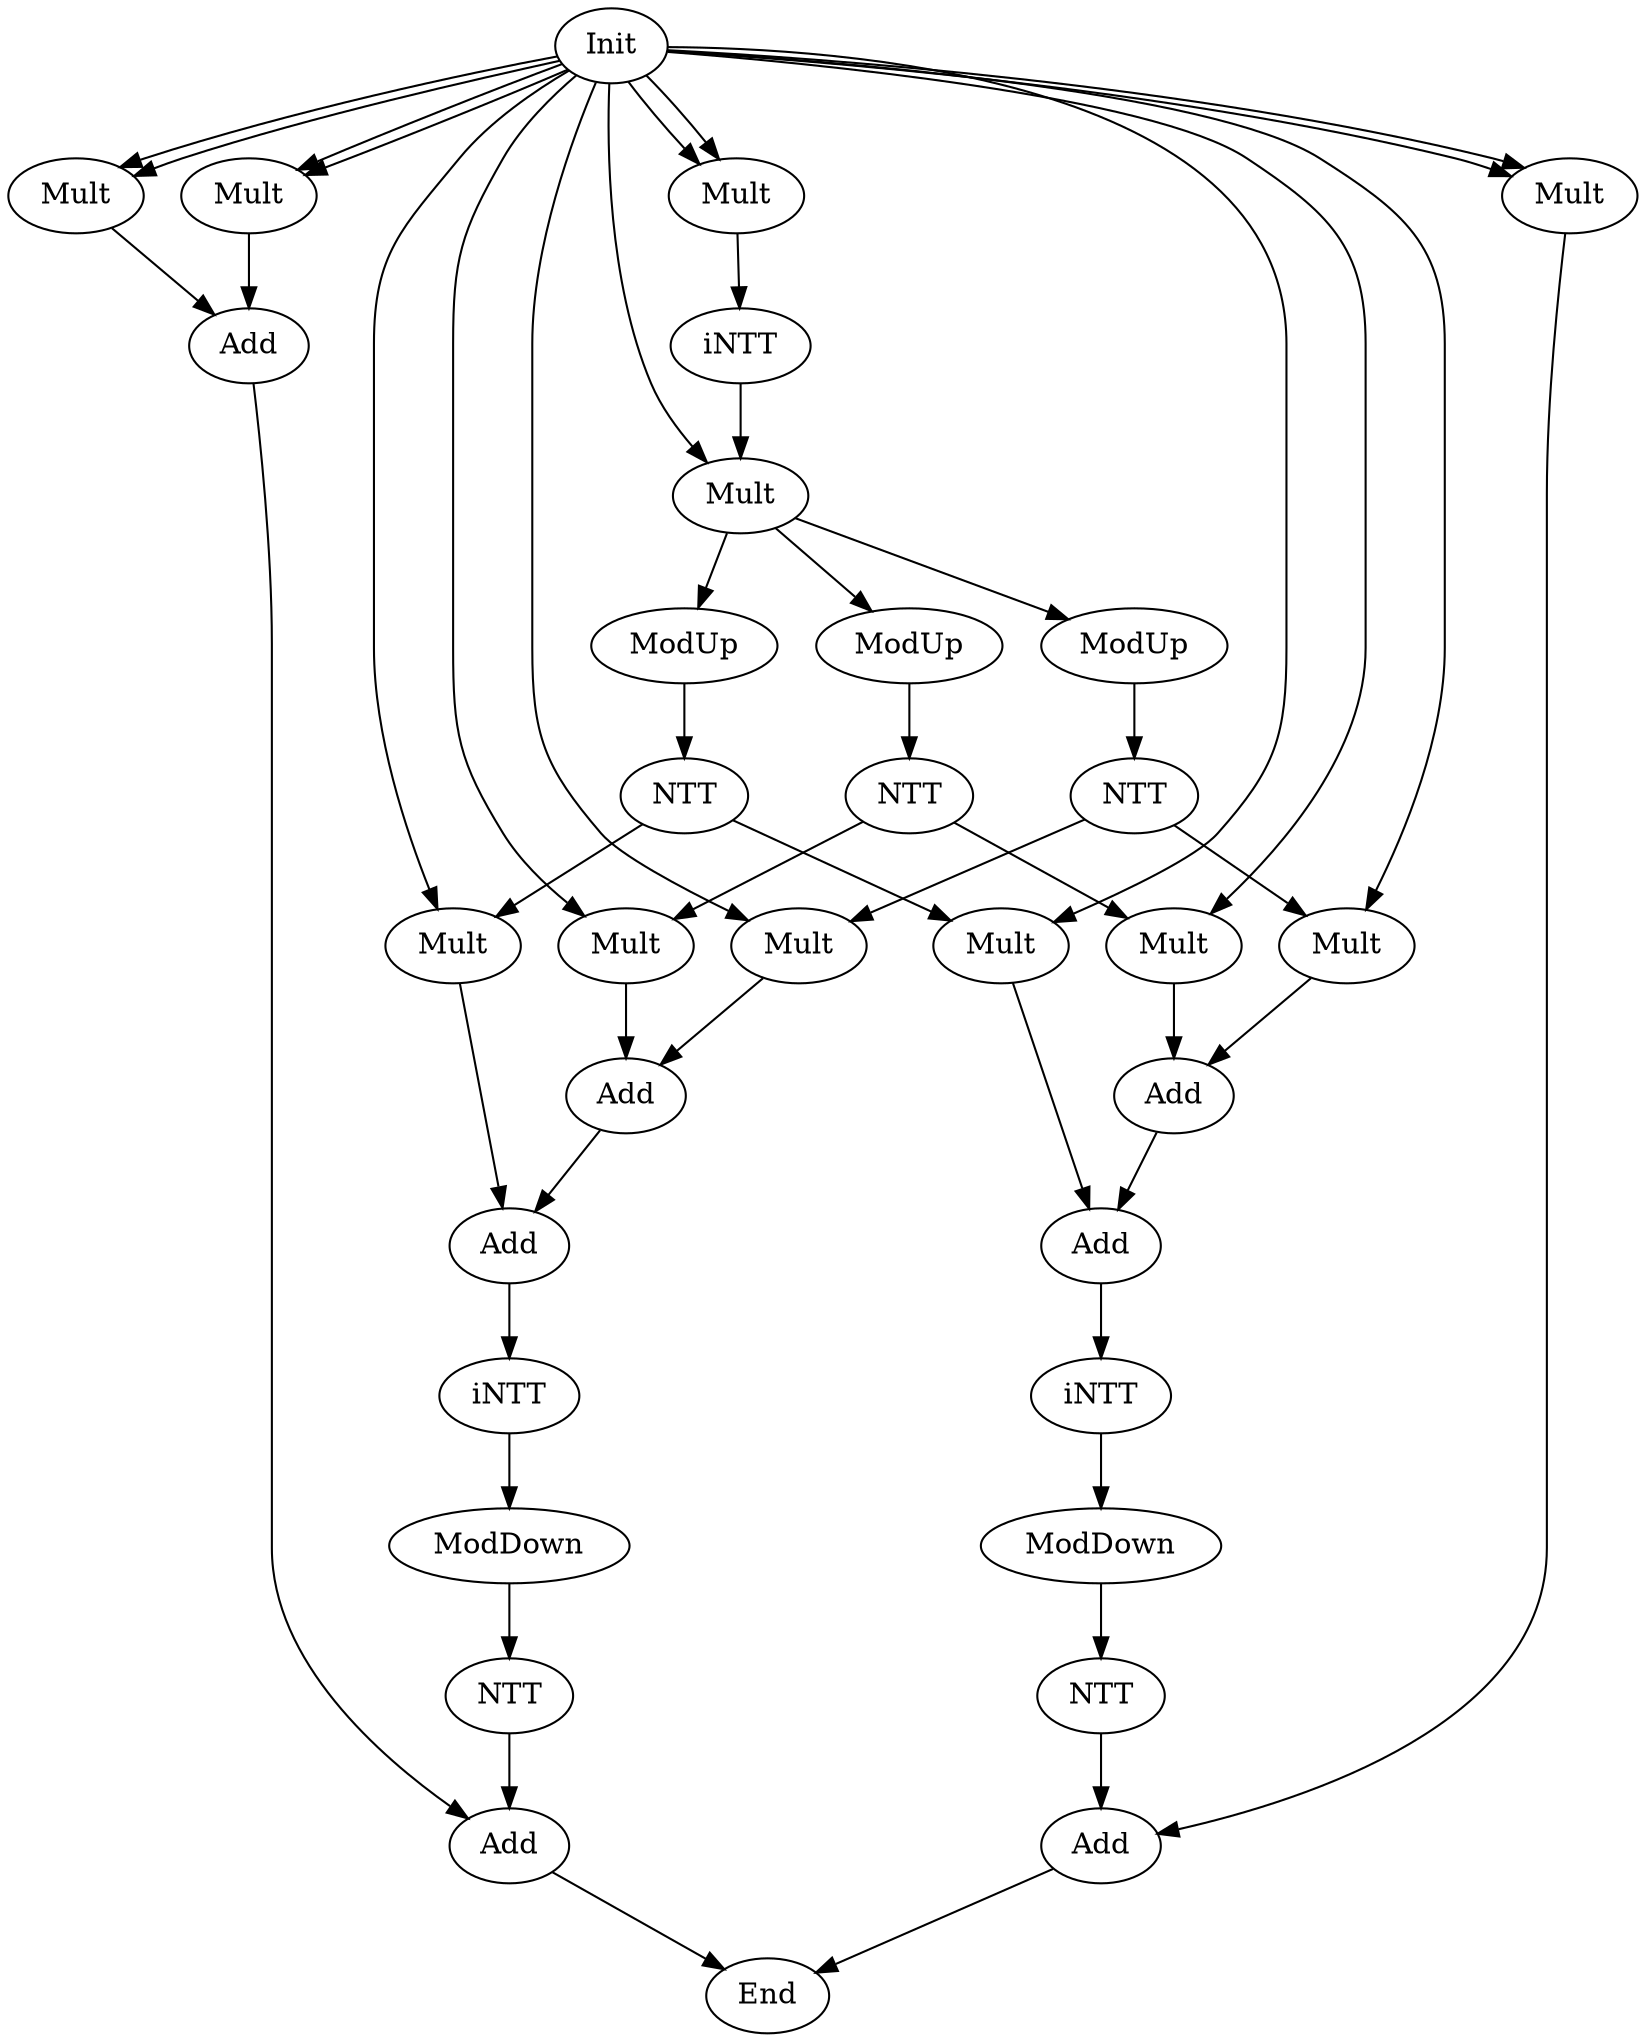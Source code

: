 digraph G {
Init[label="Init"];
Mult_AxAx[label="Mult"];
Mult_AxBx[label="Mult"];
Mult_BxAx[label="Mult"];
Mult_BxBx[label="Mult"];
Add_AxBx[label="Add"];
iNTT[label="iNTT"];
Mult_Decomp[label="Mult"];
ModUp_0[label="ModUp"];
ModUp_1[label="ModUp"];
ModUp_2[label="ModUp"];
NTT_0[label="NTT"];
NTT_1[label="NTT"];
NTT_2[label="NTT"];
MultKey_0_ax[label="Mult"];
MultKey_0_bx[label="Mult"];
MultKey_1_ax[label="Mult"];
MultKey_1_bx[label="Mult"];
MultKey_2_ax[label="Mult"];
MultKey_2_bx[label="Mult"];
AddAccum_1_ax[label="Add"];
AddAccum_1_bx[label="Add"];
AddAccum_2_ax[label="Add"];
AddAccum_2_bx[label="Add"];
iNTT_ax[label="iNTT"];
iNTT_bx[label="iNTT"];
ModDown_ax[label="ModDown"];
ModDown_bx[label="ModDown"];
NTT_ax[label="NTT"];
NTT_bx[label="NTT"];
Add_ax[label="Add"];
Add_bx[label="Add"];
End[label="End"];
Init -> Mult_AxAx[];    
Init -> Mult_AxAx[];
Init -> Mult_AxBx[];
Init -> Mult_AxBx[];
Init -> Mult_BxAx[];
Init -> Mult_BxAx[];
Init -> Mult_BxBx[];
Init -> Mult_BxBx[];
Init -> MultKey_0_ax[];
Init -> MultKey_0_bx[];
Init -> MultKey_1_ax[];
Init -> MultKey_1_bx[];
Init -> MultKey_2_ax[];
Init -> MultKey_2_bx[]; 
Init -> Mult_Decomp[];
Mult_AxBx -> Add_AxBx[];
Mult_BxAx -> Add_AxBx[];
Mult_AxAx -> iNTT[];
iNTT -> Mult_Decomp[];
Mult_Decomp -> ModUp_0[];
Mult_Decomp -> ModUp_1[];
Mult_Decomp -> ModUp_2[];
ModUp_0 -> NTT_0[];
ModUp_1 -> NTT_1[];
ModUp_2 -> NTT_2[];
NTT_0 -> MultKey_0_ax[];
NTT_0 -> MultKey_0_bx[];
NTT_1 -> MultKey_1_ax[];
NTT_1 -> MultKey_1_bx[];
NTT_2 -> MultKey_2_ax[];
NTT_2 -> MultKey_2_bx[];
MultKey_0_ax -> AddAccum_1_ax[];
MultKey_0_bx -> AddAccum_1_bx[];
MultKey_1_ax -> AddAccum_1_ax[];
MultKey_1_bx -> AddAccum_1_bx[];
MultKey_2_ax -> AddAccum_2_ax[];
MultKey_2_bx -> AddAccum_2_bx[];
AddAccum_1_ax -> AddAccum_2_ax[];
AddAccum_1_bx -> AddAccum_2_bx[];
AddAccum_2_ax -> iNTT_ax[];
AddAccum_2_bx -> iNTT_bx[];
iNTT_ax -> ModDown_ax[];
iNTT_bx -> ModDown_bx[];
ModDown_ax -> NTT_ax[];
ModDown_bx -> NTT_bx[];
NTT_ax -> Add_ax[];
NTT_bx -> Add_bx[];
Add_AxBx -> Add_ax[];
Mult_BxBx -> Add_bx[];
Add_ax -> End[];
Add_bx -> End[];
}
